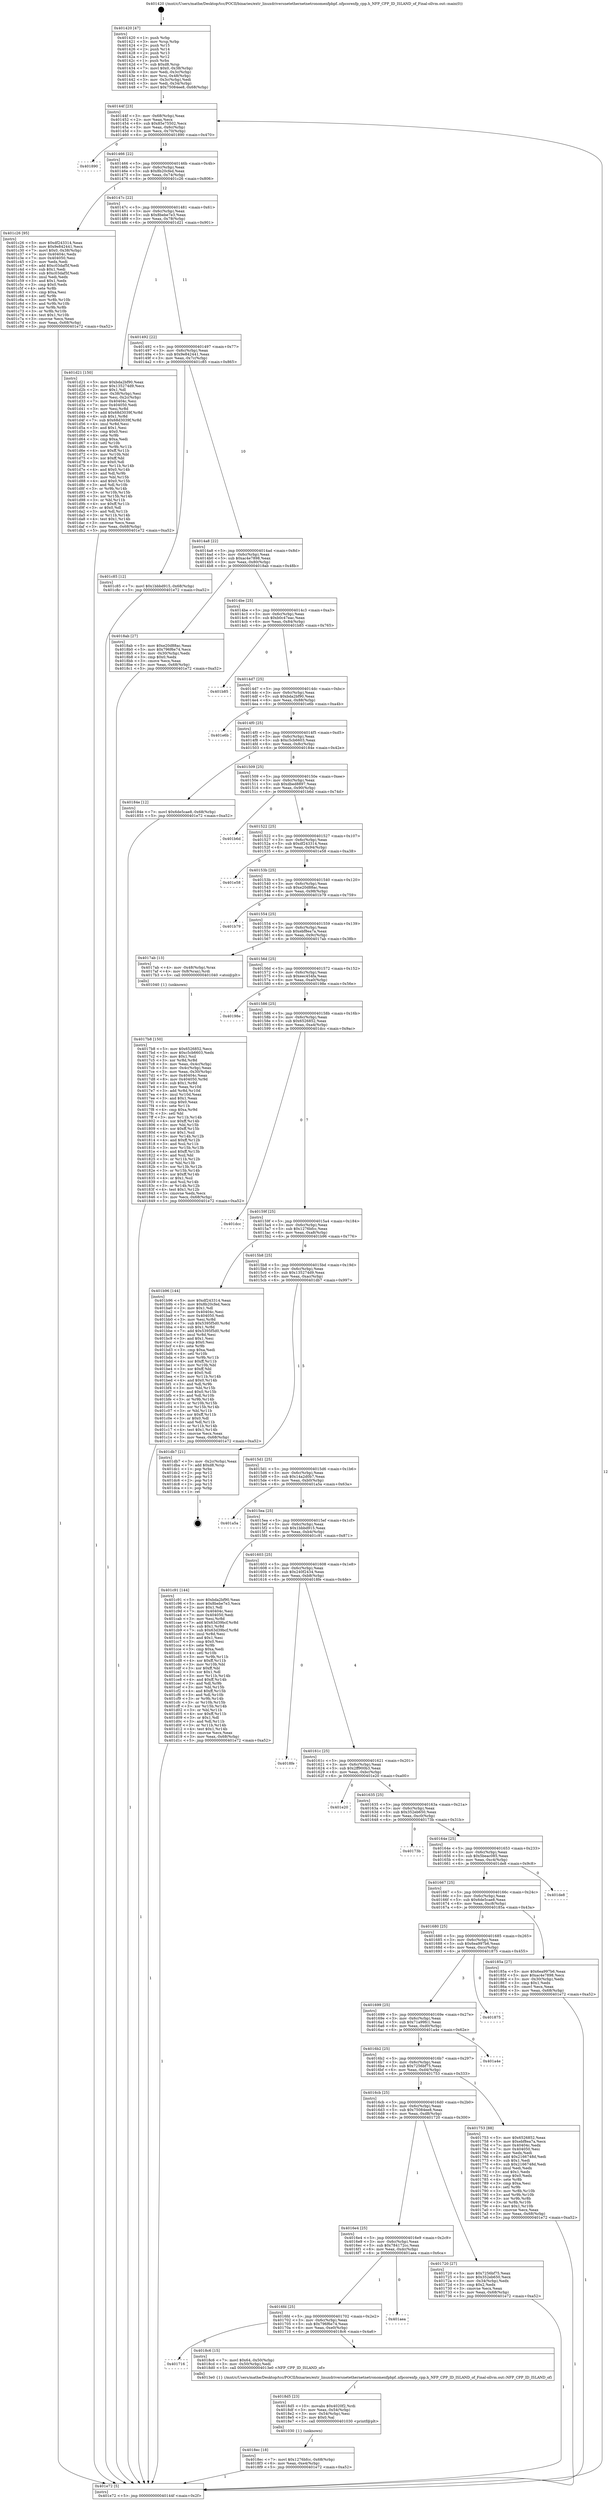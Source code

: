 digraph "0x401420" {
  label = "0x401420 (/mnt/c/Users/mathe/Desktop/tcc/POCII/binaries/extr_linuxdriversnetethernetnetronomenfpbpf..nfpcorenfp_cpp.h_NFP_CPP_ID_ISLAND_of_Final-ollvm.out::main(0))"
  labelloc = "t"
  node[shape=record]

  Entry [label="",width=0.3,height=0.3,shape=circle,fillcolor=black,style=filled]
  "0x40144f" [label="{
     0x40144f [23]\l
     | [instrs]\l
     &nbsp;&nbsp;0x40144f \<+3\>: mov -0x68(%rbp),%eax\l
     &nbsp;&nbsp;0x401452 \<+2\>: mov %eax,%ecx\l
     &nbsp;&nbsp;0x401454 \<+6\>: sub $0x85e75502,%ecx\l
     &nbsp;&nbsp;0x40145a \<+3\>: mov %eax,-0x6c(%rbp)\l
     &nbsp;&nbsp;0x40145d \<+3\>: mov %ecx,-0x70(%rbp)\l
     &nbsp;&nbsp;0x401460 \<+6\>: je 0000000000401890 \<main+0x470\>\l
  }"]
  "0x401890" [label="{
     0x401890\l
  }", style=dashed]
  "0x401466" [label="{
     0x401466 [22]\l
     | [instrs]\l
     &nbsp;&nbsp;0x401466 \<+5\>: jmp 000000000040146b \<main+0x4b\>\l
     &nbsp;&nbsp;0x40146b \<+3\>: mov -0x6c(%rbp),%eax\l
     &nbsp;&nbsp;0x40146e \<+5\>: sub $0x8b20cfed,%eax\l
     &nbsp;&nbsp;0x401473 \<+3\>: mov %eax,-0x74(%rbp)\l
     &nbsp;&nbsp;0x401476 \<+6\>: je 0000000000401c26 \<main+0x806\>\l
  }"]
  Exit [label="",width=0.3,height=0.3,shape=circle,fillcolor=black,style=filled,peripheries=2]
  "0x401c26" [label="{
     0x401c26 [95]\l
     | [instrs]\l
     &nbsp;&nbsp;0x401c26 \<+5\>: mov $0xdf243314,%eax\l
     &nbsp;&nbsp;0x401c2b \<+5\>: mov $0x9e842441,%ecx\l
     &nbsp;&nbsp;0x401c30 \<+7\>: movl $0x0,-0x38(%rbp)\l
     &nbsp;&nbsp;0x401c37 \<+7\>: mov 0x40404c,%edx\l
     &nbsp;&nbsp;0x401c3e \<+7\>: mov 0x404050,%esi\l
     &nbsp;&nbsp;0x401c45 \<+2\>: mov %edx,%edi\l
     &nbsp;&nbsp;0x401c47 \<+6\>: add $0xc03daf5f,%edi\l
     &nbsp;&nbsp;0x401c4d \<+3\>: sub $0x1,%edi\l
     &nbsp;&nbsp;0x401c50 \<+6\>: sub $0xc03daf5f,%edi\l
     &nbsp;&nbsp;0x401c56 \<+3\>: imul %edi,%edx\l
     &nbsp;&nbsp;0x401c59 \<+3\>: and $0x1,%edx\l
     &nbsp;&nbsp;0x401c5c \<+3\>: cmp $0x0,%edx\l
     &nbsp;&nbsp;0x401c5f \<+4\>: sete %r8b\l
     &nbsp;&nbsp;0x401c63 \<+3\>: cmp $0xa,%esi\l
     &nbsp;&nbsp;0x401c66 \<+4\>: setl %r9b\l
     &nbsp;&nbsp;0x401c6a \<+3\>: mov %r8b,%r10b\l
     &nbsp;&nbsp;0x401c6d \<+3\>: and %r9b,%r10b\l
     &nbsp;&nbsp;0x401c70 \<+3\>: xor %r9b,%r8b\l
     &nbsp;&nbsp;0x401c73 \<+3\>: or %r8b,%r10b\l
     &nbsp;&nbsp;0x401c76 \<+4\>: test $0x1,%r10b\l
     &nbsp;&nbsp;0x401c7a \<+3\>: cmovne %ecx,%eax\l
     &nbsp;&nbsp;0x401c7d \<+3\>: mov %eax,-0x68(%rbp)\l
     &nbsp;&nbsp;0x401c80 \<+5\>: jmp 0000000000401e72 \<main+0xa52\>\l
  }"]
  "0x40147c" [label="{
     0x40147c [22]\l
     | [instrs]\l
     &nbsp;&nbsp;0x40147c \<+5\>: jmp 0000000000401481 \<main+0x61\>\l
     &nbsp;&nbsp;0x401481 \<+3\>: mov -0x6c(%rbp),%eax\l
     &nbsp;&nbsp;0x401484 \<+5\>: sub $0x8bebe7e3,%eax\l
     &nbsp;&nbsp;0x401489 \<+3\>: mov %eax,-0x78(%rbp)\l
     &nbsp;&nbsp;0x40148c \<+6\>: je 0000000000401d21 \<main+0x901\>\l
  }"]
  "0x4018ec" [label="{
     0x4018ec [18]\l
     | [instrs]\l
     &nbsp;&nbsp;0x4018ec \<+7\>: movl $0x1276bfcc,-0x68(%rbp)\l
     &nbsp;&nbsp;0x4018f3 \<+6\>: mov %eax,-0xe4(%rbp)\l
     &nbsp;&nbsp;0x4018f9 \<+5\>: jmp 0000000000401e72 \<main+0xa52\>\l
  }"]
  "0x401d21" [label="{
     0x401d21 [150]\l
     | [instrs]\l
     &nbsp;&nbsp;0x401d21 \<+5\>: mov $0xbda2bf90,%eax\l
     &nbsp;&nbsp;0x401d26 \<+5\>: mov $0x135274d9,%ecx\l
     &nbsp;&nbsp;0x401d2b \<+2\>: mov $0x1,%dl\l
     &nbsp;&nbsp;0x401d2d \<+3\>: mov -0x38(%rbp),%esi\l
     &nbsp;&nbsp;0x401d30 \<+3\>: mov %esi,-0x2c(%rbp)\l
     &nbsp;&nbsp;0x401d33 \<+7\>: mov 0x40404c,%esi\l
     &nbsp;&nbsp;0x401d3a \<+7\>: mov 0x404050,%edi\l
     &nbsp;&nbsp;0x401d41 \<+3\>: mov %esi,%r8d\l
     &nbsp;&nbsp;0x401d44 \<+7\>: add $0x68d3039f,%r8d\l
     &nbsp;&nbsp;0x401d4b \<+4\>: sub $0x1,%r8d\l
     &nbsp;&nbsp;0x401d4f \<+7\>: sub $0x68d3039f,%r8d\l
     &nbsp;&nbsp;0x401d56 \<+4\>: imul %r8d,%esi\l
     &nbsp;&nbsp;0x401d5a \<+3\>: and $0x1,%esi\l
     &nbsp;&nbsp;0x401d5d \<+3\>: cmp $0x0,%esi\l
     &nbsp;&nbsp;0x401d60 \<+4\>: sete %r9b\l
     &nbsp;&nbsp;0x401d64 \<+3\>: cmp $0xa,%edi\l
     &nbsp;&nbsp;0x401d67 \<+4\>: setl %r10b\l
     &nbsp;&nbsp;0x401d6b \<+3\>: mov %r9b,%r11b\l
     &nbsp;&nbsp;0x401d6e \<+4\>: xor $0xff,%r11b\l
     &nbsp;&nbsp;0x401d72 \<+3\>: mov %r10b,%bl\l
     &nbsp;&nbsp;0x401d75 \<+3\>: xor $0xff,%bl\l
     &nbsp;&nbsp;0x401d78 \<+3\>: xor $0x0,%dl\l
     &nbsp;&nbsp;0x401d7b \<+3\>: mov %r11b,%r14b\l
     &nbsp;&nbsp;0x401d7e \<+4\>: and $0x0,%r14b\l
     &nbsp;&nbsp;0x401d82 \<+3\>: and %dl,%r9b\l
     &nbsp;&nbsp;0x401d85 \<+3\>: mov %bl,%r15b\l
     &nbsp;&nbsp;0x401d88 \<+4\>: and $0x0,%r15b\l
     &nbsp;&nbsp;0x401d8c \<+3\>: and %dl,%r10b\l
     &nbsp;&nbsp;0x401d8f \<+3\>: or %r9b,%r14b\l
     &nbsp;&nbsp;0x401d92 \<+3\>: or %r10b,%r15b\l
     &nbsp;&nbsp;0x401d95 \<+3\>: xor %r15b,%r14b\l
     &nbsp;&nbsp;0x401d98 \<+3\>: or %bl,%r11b\l
     &nbsp;&nbsp;0x401d9b \<+4\>: xor $0xff,%r11b\l
     &nbsp;&nbsp;0x401d9f \<+3\>: or $0x0,%dl\l
     &nbsp;&nbsp;0x401da2 \<+3\>: and %dl,%r11b\l
     &nbsp;&nbsp;0x401da5 \<+3\>: or %r11b,%r14b\l
     &nbsp;&nbsp;0x401da8 \<+4\>: test $0x1,%r14b\l
     &nbsp;&nbsp;0x401dac \<+3\>: cmovne %ecx,%eax\l
     &nbsp;&nbsp;0x401daf \<+3\>: mov %eax,-0x68(%rbp)\l
     &nbsp;&nbsp;0x401db2 \<+5\>: jmp 0000000000401e72 \<main+0xa52\>\l
  }"]
  "0x401492" [label="{
     0x401492 [22]\l
     | [instrs]\l
     &nbsp;&nbsp;0x401492 \<+5\>: jmp 0000000000401497 \<main+0x77\>\l
     &nbsp;&nbsp;0x401497 \<+3\>: mov -0x6c(%rbp),%eax\l
     &nbsp;&nbsp;0x40149a \<+5\>: sub $0x9e842441,%eax\l
     &nbsp;&nbsp;0x40149f \<+3\>: mov %eax,-0x7c(%rbp)\l
     &nbsp;&nbsp;0x4014a2 \<+6\>: je 0000000000401c85 \<main+0x865\>\l
  }"]
  "0x4018d5" [label="{
     0x4018d5 [23]\l
     | [instrs]\l
     &nbsp;&nbsp;0x4018d5 \<+10\>: movabs $0x4020f2,%rdi\l
     &nbsp;&nbsp;0x4018df \<+3\>: mov %eax,-0x54(%rbp)\l
     &nbsp;&nbsp;0x4018e2 \<+3\>: mov -0x54(%rbp),%esi\l
     &nbsp;&nbsp;0x4018e5 \<+2\>: mov $0x0,%al\l
     &nbsp;&nbsp;0x4018e7 \<+5\>: call 0000000000401030 \<printf@plt\>\l
     | [calls]\l
     &nbsp;&nbsp;0x401030 \{1\} (unknown)\l
  }"]
  "0x401c85" [label="{
     0x401c85 [12]\l
     | [instrs]\l
     &nbsp;&nbsp;0x401c85 \<+7\>: movl $0x1bbbd915,-0x68(%rbp)\l
     &nbsp;&nbsp;0x401c8c \<+5\>: jmp 0000000000401e72 \<main+0xa52\>\l
  }"]
  "0x4014a8" [label="{
     0x4014a8 [22]\l
     | [instrs]\l
     &nbsp;&nbsp;0x4014a8 \<+5\>: jmp 00000000004014ad \<main+0x8d\>\l
     &nbsp;&nbsp;0x4014ad \<+3\>: mov -0x6c(%rbp),%eax\l
     &nbsp;&nbsp;0x4014b0 \<+5\>: sub $0xac4e7898,%eax\l
     &nbsp;&nbsp;0x4014b5 \<+3\>: mov %eax,-0x80(%rbp)\l
     &nbsp;&nbsp;0x4014b8 \<+6\>: je 00000000004018ab \<main+0x48b\>\l
  }"]
  "0x401716" [label="{
     0x401716\l
  }", style=dashed]
  "0x4018ab" [label="{
     0x4018ab [27]\l
     | [instrs]\l
     &nbsp;&nbsp;0x4018ab \<+5\>: mov $0xe20d88ac,%eax\l
     &nbsp;&nbsp;0x4018b0 \<+5\>: mov $0x796f6e74,%ecx\l
     &nbsp;&nbsp;0x4018b5 \<+3\>: mov -0x30(%rbp),%edx\l
     &nbsp;&nbsp;0x4018b8 \<+3\>: cmp $0x0,%edx\l
     &nbsp;&nbsp;0x4018bb \<+3\>: cmove %ecx,%eax\l
     &nbsp;&nbsp;0x4018be \<+3\>: mov %eax,-0x68(%rbp)\l
     &nbsp;&nbsp;0x4018c1 \<+5\>: jmp 0000000000401e72 \<main+0xa52\>\l
  }"]
  "0x4014be" [label="{
     0x4014be [25]\l
     | [instrs]\l
     &nbsp;&nbsp;0x4014be \<+5\>: jmp 00000000004014c3 \<main+0xa3\>\l
     &nbsp;&nbsp;0x4014c3 \<+3\>: mov -0x6c(%rbp),%eax\l
     &nbsp;&nbsp;0x4014c6 \<+5\>: sub $0xb0c47eac,%eax\l
     &nbsp;&nbsp;0x4014cb \<+6\>: mov %eax,-0x84(%rbp)\l
     &nbsp;&nbsp;0x4014d1 \<+6\>: je 0000000000401b85 \<main+0x765\>\l
  }"]
  "0x4018c6" [label="{
     0x4018c6 [15]\l
     | [instrs]\l
     &nbsp;&nbsp;0x4018c6 \<+7\>: movl $0x64,-0x50(%rbp)\l
     &nbsp;&nbsp;0x4018cd \<+3\>: mov -0x50(%rbp),%edi\l
     &nbsp;&nbsp;0x4018d0 \<+5\>: call 00000000004013e0 \<NFP_CPP_ID_ISLAND_of\>\l
     | [calls]\l
     &nbsp;&nbsp;0x4013e0 \{1\} (/mnt/c/Users/mathe/Desktop/tcc/POCII/binaries/extr_linuxdriversnetethernetnetronomenfpbpf..nfpcorenfp_cpp.h_NFP_CPP_ID_ISLAND_of_Final-ollvm.out::NFP_CPP_ID_ISLAND_of)\l
  }"]
  "0x401b85" [label="{
     0x401b85\l
  }", style=dashed]
  "0x4014d7" [label="{
     0x4014d7 [25]\l
     | [instrs]\l
     &nbsp;&nbsp;0x4014d7 \<+5\>: jmp 00000000004014dc \<main+0xbc\>\l
     &nbsp;&nbsp;0x4014dc \<+3\>: mov -0x6c(%rbp),%eax\l
     &nbsp;&nbsp;0x4014df \<+5\>: sub $0xbda2bf90,%eax\l
     &nbsp;&nbsp;0x4014e4 \<+6\>: mov %eax,-0x88(%rbp)\l
     &nbsp;&nbsp;0x4014ea \<+6\>: je 0000000000401e6b \<main+0xa4b\>\l
  }"]
  "0x4016fd" [label="{
     0x4016fd [25]\l
     | [instrs]\l
     &nbsp;&nbsp;0x4016fd \<+5\>: jmp 0000000000401702 \<main+0x2e2\>\l
     &nbsp;&nbsp;0x401702 \<+3\>: mov -0x6c(%rbp),%eax\l
     &nbsp;&nbsp;0x401705 \<+5\>: sub $0x796f6e74,%eax\l
     &nbsp;&nbsp;0x40170a \<+6\>: mov %eax,-0xe0(%rbp)\l
     &nbsp;&nbsp;0x401710 \<+6\>: je 00000000004018c6 \<main+0x4a6\>\l
  }"]
  "0x401e6b" [label="{
     0x401e6b\l
  }", style=dashed]
  "0x4014f0" [label="{
     0x4014f0 [25]\l
     | [instrs]\l
     &nbsp;&nbsp;0x4014f0 \<+5\>: jmp 00000000004014f5 \<main+0xd5\>\l
     &nbsp;&nbsp;0x4014f5 \<+3\>: mov -0x6c(%rbp),%eax\l
     &nbsp;&nbsp;0x4014f8 \<+5\>: sub $0xc5cb6603,%eax\l
     &nbsp;&nbsp;0x4014fd \<+6\>: mov %eax,-0x8c(%rbp)\l
     &nbsp;&nbsp;0x401503 \<+6\>: je 000000000040184e \<main+0x42e\>\l
  }"]
  "0x401aea" [label="{
     0x401aea\l
  }", style=dashed]
  "0x40184e" [label="{
     0x40184e [12]\l
     | [instrs]\l
     &nbsp;&nbsp;0x40184e \<+7\>: movl $0x6de5cae8,-0x68(%rbp)\l
     &nbsp;&nbsp;0x401855 \<+5\>: jmp 0000000000401e72 \<main+0xa52\>\l
  }"]
  "0x401509" [label="{
     0x401509 [25]\l
     | [instrs]\l
     &nbsp;&nbsp;0x401509 \<+5\>: jmp 000000000040150e \<main+0xee\>\l
     &nbsp;&nbsp;0x40150e \<+3\>: mov -0x6c(%rbp),%eax\l
     &nbsp;&nbsp;0x401511 \<+5\>: sub $0xdbed8897,%eax\l
     &nbsp;&nbsp;0x401516 \<+6\>: mov %eax,-0x90(%rbp)\l
     &nbsp;&nbsp;0x40151c \<+6\>: je 0000000000401b6d \<main+0x74d\>\l
  }"]
  "0x4017b8" [label="{
     0x4017b8 [150]\l
     | [instrs]\l
     &nbsp;&nbsp;0x4017b8 \<+5\>: mov $0x6526852,%ecx\l
     &nbsp;&nbsp;0x4017bd \<+5\>: mov $0xc5cb6603,%edx\l
     &nbsp;&nbsp;0x4017c2 \<+3\>: mov $0x1,%sil\l
     &nbsp;&nbsp;0x4017c5 \<+3\>: xor %r8d,%r8d\l
     &nbsp;&nbsp;0x4017c8 \<+3\>: mov %eax,-0x4c(%rbp)\l
     &nbsp;&nbsp;0x4017cb \<+3\>: mov -0x4c(%rbp),%eax\l
     &nbsp;&nbsp;0x4017ce \<+3\>: mov %eax,-0x30(%rbp)\l
     &nbsp;&nbsp;0x4017d1 \<+7\>: mov 0x40404c,%eax\l
     &nbsp;&nbsp;0x4017d8 \<+8\>: mov 0x404050,%r9d\l
     &nbsp;&nbsp;0x4017e0 \<+4\>: sub $0x1,%r8d\l
     &nbsp;&nbsp;0x4017e4 \<+3\>: mov %eax,%r10d\l
     &nbsp;&nbsp;0x4017e7 \<+3\>: add %r8d,%r10d\l
     &nbsp;&nbsp;0x4017ea \<+4\>: imul %r10d,%eax\l
     &nbsp;&nbsp;0x4017ee \<+3\>: and $0x1,%eax\l
     &nbsp;&nbsp;0x4017f1 \<+3\>: cmp $0x0,%eax\l
     &nbsp;&nbsp;0x4017f4 \<+4\>: sete %r11b\l
     &nbsp;&nbsp;0x4017f8 \<+4\>: cmp $0xa,%r9d\l
     &nbsp;&nbsp;0x4017fc \<+3\>: setl %bl\l
     &nbsp;&nbsp;0x4017ff \<+3\>: mov %r11b,%r14b\l
     &nbsp;&nbsp;0x401802 \<+4\>: xor $0xff,%r14b\l
     &nbsp;&nbsp;0x401806 \<+3\>: mov %bl,%r15b\l
     &nbsp;&nbsp;0x401809 \<+4\>: xor $0xff,%r15b\l
     &nbsp;&nbsp;0x40180d \<+4\>: xor $0x1,%sil\l
     &nbsp;&nbsp;0x401811 \<+3\>: mov %r14b,%r12b\l
     &nbsp;&nbsp;0x401814 \<+4\>: and $0xff,%r12b\l
     &nbsp;&nbsp;0x401818 \<+3\>: and %sil,%r11b\l
     &nbsp;&nbsp;0x40181b \<+3\>: mov %r15b,%r13b\l
     &nbsp;&nbsp;0x40181e \<+4\>: and $0xff,%r13b\l
     &nbsp;&nbsp;0x401822 \<+3\>: and %sil,%bl\l
     &nbsp;&nbsp;0x401825 \<+3\>: or %r11b,%r12b\l
     &nbsp;&nbsp;0x401828 \<+3\>: or %bl,%r13b\l
     &nbsp;&nbsp;0x40182b \<+3\>: xor %r13b,%r12b\l
     &nbsp;&nbsp;0x40182e \<+3\>: or %r15b,%r14b\l
     &nbsp;&nbsp;0x401831 \<+4\>: xor $0xff,%r14b\l
     &nbsp;&nbsp;0x401835 \<+4\>: or $0x1,%sil\l
     &nbsp;&nbsp;0x401839 \<+3\>: and %sil,%r14b\l
     &nbsp;&nbsp;0x40183c \<+3\>: or %r14b,%r12b\l
     &nbsp;&nbsp;0x40183f \<+4\>: test $0x1,%r12b\l
     &nbsp;&nbsp;0x401843 \<+3\>: cmovne %edx,%ecx\l
     &nbsp;&nbsp;0x401846 \<+3\>: mov %ecx,-0x68(%rbp)\l
     &nbsp;&nbsp;0x401849 \<+5\>: jmp 0000000000401e72 \<main+0xa52\>\l
  }"]
  "0x401b6d" [label="{
     0x401b6d\l
  }", style=dashed]
  "0x401522" [label="{
     0x401522 [25]\l
     | [instrs]\l
     &nbsp;&nbsp;0x401522 \<+5\>: jmp 0000000000401527 \<main+0x107\>\l
     &nbsp;&nbsp;0x401527 \<+3\>: mov -0x6c(%rbp),%eax\l
     &nbsp;&nbsp;0x40152a \<+5\>: sub $0xdf243314,%eax\l
     &nbsp;&nbsp;0x40152f \<+6\>: mov %eax,-0x94(%rbp)\l
     &nbsp;&nbsp;0x401535 \<+6\>: je 0000000000401e58 \<main+0xa38\>\l
  }"]
  "0x401420" [label="{
     0x401420 [47]\l
     | [instrs]\l
     &nbsp;&nbsp;0x401420 \<+1\>: push %rbp\l
     &nbsp;&nbsp;0x401421 \<+3\>: mov %rsp,%rbp\l
     &nbsp;&nbsp;0x401424 \<+2\>: push %r15\l
     &nbsp;&nbsp;0x401426 \<+2\>: push %r14\l
     &nbsp;&nbsp;0x401428 \<+2\>: push %r13\l
     &nbsp;&nbsp;0x40142a \<+2\>: push %r12\l
     &nbsp;&nbsp;0x40142c \<+1\>: push %rbx\l
     &nbsp;&nbsp;0x40142d \<+7\>: sub $0xd8,%rsp\l
     &nbsp;&nbsp;0x401434 \<+7\>: movl $0x0,-0x38(%rbp)\l
     &nbsp;&nbsp;0x40143b \<+3\>: mov %edi,-0x3c(%rbp)\l
     &nbsp;&nbsp;0x40143e \<+4\>: mov %rsi,-0x48(%rbp)\l
     &nbsp;&nbsp;0x401442 \<+3\>: mov -0x3c(%rbp),%edi\l
     &nbsp;&nbsp;0x401445 \<+3\>: mov %edi,-0x34(%rbp)\l
     &nbsp;&nbsp;0x401448 \<+7\>: movl $0x75084ee8,-0x68(%rbp)\l
  }"]
  "0x401e58" [label="{
     0x401e58\l
  }", style=dashed]
  "0x40153b" [label="{
     0x40153b [25]\l
     | [instrs]\l
     &nbsp;&nbsp;0x40153b \<+5\>: jmp 0000000000401540 \<main+0x120\>\l
     &nbsp;&nbsp;0x401540 \<+3\>: mov -0x6c(%rbp),%eax\l
     &nbsp;&nbsp;0x401543 \<+5\>: sub $0xe20d88ac,%eax\l
     &nbsp;&nbsp;0x401548 \<+6\>: mov %eax,-0x98(%rbp)\l
     &nbsp;&nbsp;0x40154e \<+6\>: je 0000000000401b79 \<main+0x759\>\l
  }"]
  "0x401e72" [label="{
     0x401e72 [5]\l
     | [instrs]\l
     &nbsp;&nbsp;0x401e72 \<+5\>: jmp 000000000040144f \<main+0x2f\>\l
  }"]
  "0x401b79" [label="{
     0x401b79\l
  }", style=dashed]
  "0x401554" [label="{
     0x401554 [25]\l
     | [instrs]\l
     &nbsp;&nbsp;0x401554 \<+5\>: jmp 0000000000401559 \<main+0x139\>\l
     &nbsp;&nbsp;0x401559 \<+3\>: mov -0x6c(%rbp),%eax\l
     &nbsp;&nbsp;0x40155c \<+5\>: sub $0xebf8ea7a,%eax\l
     &nbsp;&nbsp;0x401561 \<+6\>: mov %eax,-0x9c(%rbp)\l
     &nbsp;&nbsp;0x401567 \<+6\>: je 00000000004017ab \<main+0x38b\>\l
  }"]
  "0x4016e4" [label="{
     0x4016e4 [25]\l
     | [instrs]\l
     &nbsp;&nbsp;0x4016e4 \<+5\>: jmp 00000000004016e9 \<main+0x2c9\>\l
     &nbsp;&nbsp;0x4016e9 \<+3\>: mov -0x6c(%rbp),%eax\l
     &nbsp;&nbsp;0x4016ec \<+5\>: sub $0x784172cc,%eax\l
     &nbsp;&nbsp;0x4016f1 \<+6\>: mov %eax,-0xdc(%rbp)\l
     &nbsp;&nbsp;0x4016f7 \<+6\>: je 0000000000401aea \<main+0x6ca\>\l
  }"]
  "0x4017ab" [label="{
     0x4017ab [13]\l
     | [instrs]\l
     &nbsp;&nbsp;0x4017ab \<+4\>: mov -0x48(%rbp),%rax\l
     &nbsp;&nbsp;0x4017af \<+4\>: mov 0x8(%rax),%rdi\l
     &nbsp;&nbsp;0x4017b3 \<+5\>: call 0000000000401040 \<atoi@plt\>\l
     | [calls]\l
     &nbsp;&nbsp;0x401040 \{1\} (unknown)\l
  }"]
  "0x40156d" [label="{
     0x40156d [25]\l
     | [instrs]\l
     &nbsp;&nbsp;0x40156d \<+5\>: jmp 0000000000401572 \<main+0x152\>\l
     &nbsp;&nbsp;0x401572 \<+3\>: mov -0x6c(%rbp),%eax\l
     &nbsp;&nbsp;0x401575 \<+5\>: sub $0xeec454fa,%eax\l
     &nbsp;&nbsp;0x40157a \<+6\>: mov %eax,-0xa0(%rbp)\l
     &nbsp;&nbsp;0x401580 \<+6\>: je 000000000040198e \<main+0x56e\>\l
  }"]
  "0x401720" [label="{
     0x401720 [27]\l
     | [instrs]\l
     &nbsp;&nbsp;0x401720 \<+5\>: mov $0x7256bf75,%eax\l
     &nbsp;&nbsp;0x401725 \<+5\>: mov $0x352eb650,%ecx\l
     &nbsp;&nbsp;0x40172a \<+3\>: mov -0x34(%rbp),%edx\l
     &nbsp;&nbsp;0x40172d \<+3\>: cmp $0x2,%edx\l
     &nbsp;&nbsp;0x401730 \<+3\>: cmovne %ecx,%eax\l
     &nbsp;&nbsp;0x401733 \<+3\>: mov %eax,-0x68(%rbp)\l
     &nbsp;&nbsp;0x401736 \<+5\>: jmp 0000000000401e72 \<main+0xa52\>\l
  }"]
  "0x40198e" [label="{
     0x40198e\l
  }", style=dashed]
  "0x401586" [label="{
     0x401586 [25]\l
     | [instrs]\l
     &nbsp;&nbsp;0x401586 \<+5\>: jmp 000000000040158b \<main+0x16b\>\l
     &nbsp;&nbsp;0x40158b \<+3\>: mov -0x6c(%rbp),%eax\l
     &nbsp;&nbsp;0x40158e \<+5\>: sub $0x6526852,%eax\l
     &nbsp;&nbsp;0x401593 \<+6\>: mov %eax,-0xa4(%rbp)\l
     &nbsp;&nbsp;0x401599 \<+6\>: je 0000000000401dcc \<main+0x9ac\>\l
  }"]
  "0x4016cb" [label="{
     0x4016cb [25]\l
     | [instrs]\l
     &nbsp;&nbsp;0x4016cb \<+5\>: jmp 00000000004016d0 \<main+0x2b0\>\l
     &nbsp;&nbsp;0x4016d0 \<+3\>: mov -0x6c(%rbp),%eax\l
     &nbsp;&nbsp;0x4016d3 \<+5\>: sub $0x75084ee8,%eax\l
     &nbsp;&nbsp;0x4016d8 \<+6\>: mov %eax,-0xd8(%rbp)\l
     &nbsp;&nbsp;0x4016de \<+6\>: je 0000000000401720 \<main+0x300\>\l
  }"]
  "0x401dcc" [label="{
     0x401dcc\l
  }", style=dashed]
  "0x40159f" [label="{
     0x40159f [25]\l
     | [instrs]\l
     &nbsp;&nbsp;0x40159f \<+5\>: jmp 00000000004015a4 \<main+0x184\>\l
     &nbsp;&nbsp;0x4015a4 \<+3\>: mov -0x6c(%rbp),%eax\l
     &nbsp;&nbsp;0x4015a7 \<+5\>: sub $0x1276bfcc,%eax\l
     &nbsp;&nbsp;0x4015ac \<+6\>: mov %eax,-0xa8(%rbp)\l
     &nbsp;&nbsp;0x4015b2 \<+6\>: je 0000000000401b96 \<main+0x776\>\l
  }"]
  "0x401753" [label="{
     0x401753 [88]\l
     | [instrs]\l
     &nbsp;&nbsp;0x401753 \<+5\>: mov $0x6526852,%eax\l
     &nbsp;&nbsp;0x401758 \<+5\>: mov $0xebf8ea7a,%ecx\l
     &nbsp;&nbsp;0x40175d \<+7\>: mov 0x40404c,%edx\l
     &nbsp;&nbsp;0x401764 \<+7\>: mov 0x404050,%esi\l
     &nbsp;&nbsp;0x40176b \<+2\>: mov %edx,%edi\l
     &nbsp;&nbsp;0x40176d \<+6\>: add $0x2166748d,%edi\l
     &nbsp;&nbsp;0x401773 \<+3\>: sub $0x1,%edi\l
     &nbsp;&nbsp;0x401776 \<+6\>: sub $0x2166748d,%edi\l
     &nbsp;&nbsp;0x40177c \<+3\>: imul %edi,%edx\l
     &nbsp;&nbsp;0x40177f \<+3\>: and $0x1,%edx\l
     &nbsp;&nbsp;0x401782 \<+3\>: cmp $0x0,%edx\l
     &nbsp;&nbsp;0x401785 \<+4\>: sete %r8b\l
     &nbsp;&nbsp;0x401789 \<+3\>: cmp $0xa,%esi\l
     &nbsp;&nbsp;0x40178c \<+4\>: setl %r9b\l
     &nbsp;&nbsp;0x401790 \<+3\>: mov %r8b,%r10b\l
     &nbsp;&nbsp;0x401793 \<+3\>: and %r9b,%r10b\l
     &nbsp;&nbsp;0x401796 \<+3\>: xor %r9b,%r8b\l
     &nbsp;&nbsp;0x401799 \<+3\>: or %r8b,%r10b\l
     &nbsp;&nbsp;0x40179c \<+4\>: test $0x1,%r10b\l
     &nbsp;&nbsp;0x4017a0 \<+3\>: cmovne %ecx,%eax\l
     &nbsp;&nbsp;0x4017a3 \<+3\>: mov %eax,-0x68(%rbp)\l
     &nbsp;&nbsp;0x4017a6 \<+5\>: jmp 0000000000401e72 \<main+0xa52\>\l
  }"]
  "0x401b96" [label="{
     0x401b96 [144]\l
     | [instrs]\l
     &nbsp;&nbsp;0x401b96 \<+5\>: mov $0xdf243314,%eax\l
     &nbsp;&nbsp;0x401b9b \<+5\>: mov $0x8b20cfed,%ecx\l
     &nbsp;&nbsp;0x401ba0 \<+2\>: mov $0x1,%dl\l
     &nbsp;&nbsp;0x401ba2 \<+7\>: mov 0x40404c,%esi\l
     &nbsp;&nbsp;0x401ba9 \<+7\>: mov 0x404050,%edi\l
     &nbsp;&nbsp;0x401bb0 \<+3\>: mov %esi,%r8d\l
     &nbsp;&nbsp;0x401bb3 \<+7\>: sub $0x5395f5d0,%r8d\l
     &nbsp;&nbsp;0x401bba \<+4\>: sub $0x1,%r8d\l
     &nbsp;&nbsp;0x401bbe \<+7\>: add $0x5395f5d0,%r8d\l
     &nbsp;&nbsp;0x401bc5 \<+4\>: imul %r8d,%esi\l
     &nbsp;&nbsp;0x401bc9 \<+3\>: and $0x1,%esi\l
     &nbsp;&nbsp;0x401bcc \<+3\>: cmp $0x0,%esi\l
     &nbsp;&nbsp;0x401bcf \<+4\>: sete %r9b\l
     &nbsp;&nbsp;0x401bd3 \<+3\>: cmp $0xa,%edi\l
     &nbsp;&nbsp;0x401bd6 \<+4\>: setl %r10b\l
     &nbsp;&nbsp;0x401bda \<+3\>: mov %r9b,%r11b\l
     &nbsp;&nbsp;0x401bdd \<+4\>: xor $0xff,%r11b\l
     &nbsp;&nbsp;0x401be1 \<+3\>: mov %r10b,%bl\l
     &nbsp;&nbsp;0x401be4 \<+3\>: xor $0xff,%bl\l
     &nbsp;&nbsp;0x401be7 \<+3\>: xor $0x0,%dl\l
     &nbsp;&nbsp;0x401bea \<+3\>: mov %r11b,%r14b\l
     &nbsp;&nbsp;0x401bed \<+4\>: and $0x0,%r14b\l
     &nbsp;&nbsp;0x401bf1 \<+3\>: and %dl,%r9b\l
     &nbsp;&nbsp;0x401bf4 \<+3\>: mov %bl,%r15b\l
     &nbsp;&nbsp;0x401bf7 \<+4\>: and $0x0,%r15b\l
     &nbsp;&nbsp;0x401bfb \<+3\>: and %dl,%r10b\l
     &nbsp;&nbsp;0x401bfe \<+3\>: or %r9b,%r14b\l
     &nbsp;&nbsp;0x401c01 \<+3\>: or %r10b,%r15b\l
     &nbsp;&nbsp;0x401c04 \<+3\>: xor %r15b,%r14b\l
     &nbsp;&nbsp;0x401c07 \<+3\>: or %bl,%r11b\l
     &nbsp;&nbsp;0x401c0a \<+4\>: xor $0xff,%r11b\l
     &nbsp;&nbsp;0x401c0e \<+3\>: or $0x0,%dl\l
     &nbsp;&nbsp;0x401c11 \<+3\>: and %dl,%r11b\l
     &nbsp;&nbsp;0x401c14 \<+3\>: or %r11b,%r14b\l
     &nbsp;&nbsp;0x401c17 \<+4\>: test $0x1,%r14b\l
     &nbsp;&nbsp;0x401c1b \<+3\>: cmovne %ecx,%eax\l
     &nbsp;&nbsp;0x401c1e \<+3\>: mov %eax,-0x68(%rbp)\l
     &nbsp;&nbsp;0x401c21 \<+5\>: jmp 0000000000401e72 \<main+0xa52\>\l
  }"]
  "0x4015b8" [label="{
     0x4015b8 [25]\l
     | [instrs]\l
     &nbsp;&nbsp;0x4015b8 \<+5\>: jmp 00000000004015bd \<main+0x19d\>\l
     &nbsp;&nbsp;0x4015bd \<+3\>: mov -0x6c(%rbp),%eax\l
     &nbsp;&nbsp;0x4015c0 \<+5\>: sub $0x135274d9,%eax\l
     &nbsp;&nbsp;0x4015c5 \<+6\>: mov %eax,-0xac(%rbp)\l
     &nbsp;&nbsp;0x4015cb \<+6\>: je 0000000000401db7 \<main+0x997\>\l
  }"]
  "0x4016b2" [label="{
     0x4016b2 [25]\l
     | [instrs]\l
     &nbsp;&nbsp;0x4016b2 \<+5\>: jmp 00000000004016b7 \<main+0x297\>\l
     &nbsp;&nbsp;0x4016b7 \<+3\>: mov -0x6c(%rbp),%eax\l
     &nbsp;&nbsp;0x4016ba \<+5\>: sub $0x7256bf75,%eax\l
     &nbsp;&nbsp;0x4016bf \<+6\>: mov %eax,-0xd4(%rbp)\l
     &nbsp;&nbsp;0x4016c5 \<+6\>: je 0000000000401753 \<main+0x333\>\l
  }"]
  "0x401db7" [label="{
     0x401db7 [21]\l
     | [instrs]\l
     &nbsp;&nbsp;0x401db7 \<+3\>: mov -0x2c(%rbp),%eax\l
     &nbsp;&nbsp;0x401dba \<+7\>: add $0xd8,%rsp\l
     &nbsp;&nbsp;0x401dc1 \<+1\>: pop %rbx\l
     &nbsp;&nbsp;0x401dc2 \<+2\>: pop %r12\l
     &nbsp;&nbsp;0x401dc4 \<+2\>: pop %r13\l
     &nbsp;&nbsp;0x401dc6 \<+2\>: pop %r14\l
     &nbsp;&nbsp;0x401dc8 \<+2\>: pop %r15\l
     &nbsp;&nbsp;0x401dca \<+1\>: pop %rbp\l
     &nbsp;&nbsp;0x401dcb \<+1\>: ret\l
  }"]
  "0x4015d1" [label="{
     0x4015d1 [25]\l
     | [instrs]\l
     &nbsp;&nbsp;0x4015d1 \<+5\>: jmp 00000000004015d6 \<main+0x1b6\>\l
     &nbsp;&nbsp;0x4015d6 \<+3\>: mov -0x6c(%rbp),%eax\l
     &nbsp;&nbsp;0x4015d9 \<+5\>: sub $0x14a2d0b7,%eax\l
     &nbsp;&nbsp;0x4015de \<+6\>: mov %eax,-0xb0(%rbp)\l
     &nbsp;&nbsp;0x4015e4 \<+6\>: je 0000000000401a5a \<main+0x63a\>\l
  }"]
  "0x401a4e" [label="{
     0x401a4e\l
  }", style=dashed]
  "0x401a5a" [label="{
     0x401a5a\l
  }", style=dashed]
  "0x4015ea" [label="{
     0x4015ea [25]\l
     | [instrs]\l
     &nbsp;&nbsp;0x4015ea \<+5\>: jmp 00000000004015ef \<main+0x1cf\>\l
     &nbsp;&nbsp;0x4015ef \<+3\>: mov -0x6c(%rbp),%eax\l
     &nbsp;&nbsp;0x4015f2 \<+5\>: sub $0x1bbbd915,%eax\l
     &nbsp;&nbsp;0x4015f7 \<+6\>: mov %eax,-0xb4(%rbp)\l
     &nbsp;&nbsp;0x4015fd \<+6\>: je 0000000000401c91 \<main+0x871\>\l
  }"]
  "0x401699" [label="{
     0x401699 [25]\l
     | [instrs]\l
     &nbsp;&nbsp;0x401699 \<+5\>: jmp 000000000040169e \<main+0x27e\>\l
     &nbsp;&nbsp;0x40169e \<+3\>: mov -0x6c(%rbp),%eax\l
     &nbsp;&nbsp;0x4016a1 \<+5\>: sub $0x71a99fc1,%eax\l
     &nbsp;&nbsp;0x4016a6 \<+6\>: mov %eax,-0xd0(%rbp)\l
     &nbsp;&nbsp;0x4016ac \<+6\>: je 0000000000401a4e \<main+0x62e\>\l
  }"]
  "0x401c91" [label="{
     0x401c91 [144]\l
     | [instrs]\l
     &nbsp;&nbsp;0x401c91 \<+5\>: mov $0xbda2bf90,%eax\l
     &nbsp;&nbsp;0x401c96 \<+5\>: mov $0x8bebe7e3,%ecx\l
     &nbsp;&nbsp;0x401c9b \<+2\>: mov $0x1,%dl\l
     &nbsp;&nbsp;0x401c9d \<+7\>: mov 0x40404c,%esi\l
     &nbsp;&nbsp;0x401ca4 \<+7\>: mov 0x404050,%edi\l
     &nbsp;&nbsp;0x401cab \<+3\>: mov %esi,%r8d\l
     &nbsp;&nbsp;0x401cae \<+7\>: add $0x63d39bcf,%r8d\l
     &nbsp;&nbsp;0x401cb5 \<+4\>: sub $0x1,%r8d\l
     &nbsp;&nbsp;0x401cb9 \<+7\>: sub $0x63d39bcf,%r8d\l
     &nbsp;&nbsp;0x401cc0 \<+4\>: imul %r8d,%esi\l
     &nbsp;&nbsp;0x401cc4 \<+3\>: and $0x1,%esi\l
     &nbsp;&nbsp;0x401cc7 \<+3\>: cmp $0x0,%esi\l
     &nbsp;&nbsp;0x401cca \<+4\>: sete %r9b\l
     &nbsp;&nbsp;0x401cce \<+3\>: cmp $0xa,%edi\l
     &nbsp;&nbsp;0x401cd1 \<+4\>: setl %r10b\l
     &nbsp;&nbsp;0x401cd5 \<+3\>: mov %r9b,%r11b\l
     &nbsp;&nbsp;0x401cd8 \<+4\>: xor $0xff,%r11b\l
     &nbsp;&nbsp;0x401cdc \<+3\>: mov %r10b,%bl\l
     &nbsp;&nbsp;0x401cdf \<+3\>: xor $0xff,%bl\l
     &nbsp;&nbsp;0x401ce2 \<+3\>: xor $0x1,%dl\l
     &nbsp;&nbsp;0x401ce5 \<+3\>: mov %r11b,%r14b\l
     &nbsp;&nbsp;0x401ce8 \<+4\>: and $0xff,%r14b\l
     &nbsp;&nbsp;0x401cec \<+3\>: and %dl,%r9b\l
     &nbsp;&nbsp;0x401cef \<+3\>: mov %bl,%r15b\l
     &nbsp;&nbsp;0x401cf2 \<+4\>: and $0xff,%r15b\l
     &nbsp;&nbsp;0x401cf6 \<+3\>: and %dl,%r10b\l
     &nbsp;&nbsp;0x401cf9 \<+3\>: or %r9b,%r14b\l
     &nbsp;&nbsp;0x401cfc \<+3\>: or %r10b,%r15b\l
     &nbsp;&nbsp;0x401cff \<+3\>: xor %r15b,%r14b\l
     &nbsp;&nbsp;0x401d02 \<+3\>: or %bl,%r11b\l
     &nbsp;&nbsp;0x401d05 \<+4\>: xor $0xff,%r11b\l
     &nbsp;&nbsp;0x401d09 \<+3\>: or $0x1,%dl\l
     &nbsp;&nbsp;0x401d0c \<+3\>: and %dl,%r11b\l
     &nbsp;&nbsp;0x401d0f \<+3\>: or %r11b,%r14b\l
     &nbsp;&nbsp;0x401d12 \<+4\>: test $0x1,%r14b\l
     &nbsp;&nbsp;0x401d16 \<+3\>: cmovne %ecx,%eax\l
     &nbsp;&nbsp;0x401d19 \<+3\>: mov %eax,-0x68(%rbp)\l
     &nbsp;&nbsp;0x401d1c \<+5\>: jmp 0000000000401e72 \<main+0xa52\>\l
  }"]
  "0x401603" [label="{
     0x401603 [25]\l
     | [instrs]\l
     &nbsp;&nbsp;0x401603 \<+5\>: jmp 0000000000401608 \<main+0x1e8\>\l
     &nbsp;&nbsp;0x401608 \<+3\>: mov -0x6c(%rbp),%eax\l
     &nbsp;&nbsp;0x40160b \<+5\>: sub $0x240f2434,%eax\l
     &nbsp;&nbsp;0x401610 \<+6\>: mov %eax,-0xb8(%rbp)\l
     &nbsp;&nbsp;0x401616 \<+6\>: je 00000000004018fe \<main+0x4de\>\l
  }"]
  "0x401875" [label="{
     0x401875\l
  }", style=dashed]
  "0x4018fe" [label="{
     0x4018fe\l
  }", style=dashed]
  "0x40161c" [label="{
     0x40161c [25]\l
     | [instrs]\l
     &nbsp;&nbsp;0x40161c \<+5\>: jmp 0000000000401621 \<main+0x201\>\l
     &nbsp;&nbsp;0x401621 \<+3\>: mov -0x6c(%rbp),%eax\l
     &nbsp;&nbsp;0x401624 \<+5\>: sub $0x2ff900b3,%eax\l
     &nbsp;&nbsp;0x401629 \<+6\>: mov %eax,-0xbc(%rbp)\l
     &nbsp;&nbsp;0x40162f \<+6\>: je 0000000000401e20 \<main+0xa00\>\l
  }"]
  "0x401680" [label="{
     0x401680 [25]\l
     | [instrs]\l
     &nbsp;&nbsp;0x401680 \<+5\>: jmp 0000000000401685 \<main+0x265\>\l
     &nbsp;&nbsp;0x401685 \<+3\>: mov -0x6c(%rbp),%eax\l
     &nbsp;&nbsp;0x401688 \<+5\>: sub $0x6ea997b6,%eax\l
     &nbsp;&nbsp;0x40168d \<+6\>: mov %eax,-0xcc(%rbp)\l
     &nbsp;&nbsp;0x401693 \<+6\>: je 0000000000401875 \<main+0x455\>\l
  }"]
  "0x401e20" [label="{
     0x401e20\l
  }", style=dashed]
  "0x401635" [label="{
     0x401635 [25]\l
     | [instrs]\l
     &nbsp;&nbsp;0x401635 \<+5\>: jmp 000000000040163a \<main+0x21a\>\l
     &nbsp;&nbsp;0x40163a \<+3\>: mov -0x6c(%rbp),%eax\l
     &nbsp;&nbsp;0x40163d \<+5\>: sub $0x352eb650,%eax\l
     &nbsp;&nbsp;0x401642 \<+6\>: mov %eax,-0xc0(%rbp)\l
     &nbsp;&nbsp;0x401648 \<+6\>: je 000000000040173b \<main+0x31b\>\l
  }"]
  "0x40185a" [label="{
     0x40185a [27]\l
     | [instrs]\l
     &nbsp;&nbsp;0x40185a \<+5\>: mov $0x6ea997b6,%eax\l
     &nbsp;&nbsp;0x40185f \<+5\>: mov $0xac4e7898,%ecx\l
     &nbsp;&nbsp;0x401864 \<+3\>: mov -0x30(%rbp),%edx\l
     &nbsp;&nbsp;0x401867 \<+3\>: cmp $0x1,%edx\l
     &nbsp;&nbsp;0x40186a \<+3\>: cmovl %ecx,%eax\l
     &nbsp;&nbsp;0x40186d \<+3\>: mov %eax,-0x68(%rbp)\l
     &nbsp;&nbsp;0x401870 \<+5\>: jmp 0000000000401e72 \<main+0xa52\>\l
  }"]
  "0x40173b" [label="{
     0x40173b\l
  }", style=dashed]
  "0x40164e" [label="{
     0x40164e [25]\l
     | [instrs]\l
     &nbsp;&nbsp;0x40164e \<+5\>: jmp 0000000000401653 \<main+0x233\>\l
     &nbsp;&nbsp;0x401653 \<+3\>: mov -0x6c(%rbp),%eax\l
     &nbsp;&nbsp;0x401656 \<+5\>: sub $0x5beac085,%eax\l
     &nbsp;&nbsp;0x40165b \<+6\>: mov %eax,-0xc4(%rbp)\l
     &nbsp;&nbsp;0x401661 \<+6\>: je 0000000000401de8 \<main+0x9c8\>\l
  }"]
  "0x401667" [label="{
     0x401667 [25]\l
     | [instrs]\l
     &nbsp;&nbsp;0x401667 \<+5\>: jmp 000000000040166c \<main+0x24c\>\l
     &nbsp;&nbsp;0x40166c \<+3\>: mov -0x6c(%rbp),%eax\l
     &nbsp;&nbsp;0x40166f \<+5\>: sub $0x6de5cae8,%eax\l
     &nbsp;&nbsp;0x401674 \<+6\>: mov %eax,-0xc8(%rbp)\l
     &nbsp;&nbsp;0x40167a \<+6\>: je 000000000040185a \<main+0x43a\>\l
  }"]
  "0x401de8" [label="{
     0x401de8\l
  }", style=dashed]
  Entry -> "0x401420" [label=" 1"]
  "0x40144f" -> "0x401890" [label=" 0"]
  "0x40144f" -> "0x401466" [label=" 13"]
  "0x401db7" -> Exit [label=" 1"]
  "0x401466" -> "0x401c26" [label=" 1"]
  "0x401466" -> "0x40147c" [label=" 12"]
  "0x401d21" -> "0x401e72" [label=" 1"]
  "0x40147c" -> "0x401d21" [label=" 1"]
  "0x40147c" -> "0x401492" [label=" 11"]
  "0x401c91" -> "0x401e72" [label=" 1"]
  "0x401492" -> "0x401c85" [label=" 1"]
  "0x401492" -> "0x4014a8" [label=" 10"]
  "0x401c85" -> "0x401e72" [label=" 1"]
  "0x4014a8" -> "0x4018ab" [label=" 1"]
  "0x4014a8" -> "0x4014be" [label=" 9"]
  "0x401c26" -> "0x401e72" [label=" 1"]
  "0x4014be" -> "0x401b85" [label=" 0"]
  "0x4014be" -> "0x4014d7" [label=" 9"]
  "0x401b96" -> "0x401e72" [label=" 1"]
  "0x4014d7" -> "0x401e6b" [label=" 0"]
  "0x4014d7" -> "0x4014f0" [label=" 9"]
  "0x4018d5" -> "0x4018ec" [label=" 1"]
  "0x4014f0" -> "0x40184e" [label=" 1"]
  "0x4014f0" -> "0x401509" [label=" 8"]
  "0x4018c6" -> "0x4018d5" [label=" 1"]
  "0x401509" -> "0x401b6d" [label=" 0"]
  "0x401509" -> "0x401522" [label=" 8"]
  "0x4016fd" -> "0x4018c6" [label=" 1"]
  "0x401522" -> "0x401e58" [label=" 0"]
  "0x401522" -> "0x40153b" [label=" 8"]
  "0x4018ec" -> "0x401e72" [label=" 1"]
  "0x40153b" -> "0x401b79" [label=" 0"]
  "0x40153b" -> "0x401554" [label=" 8"]
  "0x4016e4" -> "0x4016fd" [label=" 1"]
  "0x401554" -> "0x4017ab" [label=" 1"]
  "0x401554" -> "0x40156d" [label=" 7"]
  "0x4016e4" -> "0x401aea" [label=" 0"]
  "0x40156d" -> "0x40198e" [label=" 0"]
  "0x40156d" -> "0x401586" [label=" 7"]
  "0x4016fd" -> "0x401716" [label=" 0"]
  "0x401586" -> "0x401dcc" [label=" 0"]
  "0x401586" -> "0x40159f" [label=" 7"]
  "0x40185a" -> "0x401e72" [label=" 1"]
  "0x40159f" -> "0x401b96" [label=" 1"]
  "0x40159f" -> "0x4015b8" [label=" 6"]
  "0x40184e" -> "0x401e72" [label=" 1"]
  "0x4015b8" -> "0x401db7" [label=" 1"]
  "0x4015b8" -> "0x4015d1" [label=" 5"]
  "0x4017ab" -> "0x4017b8" [label=" 1"]
  "0x4015d1" -> "0x401a5a" [label=" 0"]
  "0x4015d1" -> "0x4015ea" [label=" 5"]
  "0x401753" -> "0x401e72" [label=" 1"]
  "0x4015ea" -> "0x401c91" [label=" 1"]
  "0x4015ea" -> "0x401603" [label=" 4"]
  "0x401420" -> "0x40144f" [label=" 1"]
  "0x401603" -> "0x4018fe" [label=" 0"]
  "0x401603" -> "0x40161c" [label=" 4"]
  "0x401720" -> "0x401e72" [label=" 1"]
  "0x40161c" -> "0x401e20" [label=" 0"]
  "0x40161c" -> "0x401635" [label=" 4"]
  "0x4016cb" -> "0x401720" [label=" 1"]
  "0x401635" -> "0x40173b" [label=" 0"]
  "0x401635" -> "0x40164e" [label=" 4"]
  "0x4018ab" -> "0x401e72" [label=" 1"]
  "0x40164e" -> "0x401de8" [label=" 0"]
  "0x40164e" -> "0x401667" [label=" 4"]
  "0x4016b2" -> "0x4016cb" [label=" 2"]
  "0x401667" -> "0x40185a" [label=" 1"]
  "0x401667" -> "0x401680" [label=" 3"]
  "0x4016cb" -> "0x4016e4" [label=" 1"]
  "0x401680" -> "0x401875" [label=" 0"]
  "0x401680" -> "0x401699" [label=" 3"]
  "0x401e72" -> "0x40144f" [label=" 12"]
  "0x401699" -> "0x401a4e" [label=" 0"]
  "0x401699" -> "0x4016b2" [label=" 3"]
  "0x4017b8" -> "0x401e72" [label=" 1"]
  "0x4016b2" -> "0x401753" [label=" 1"]
}
